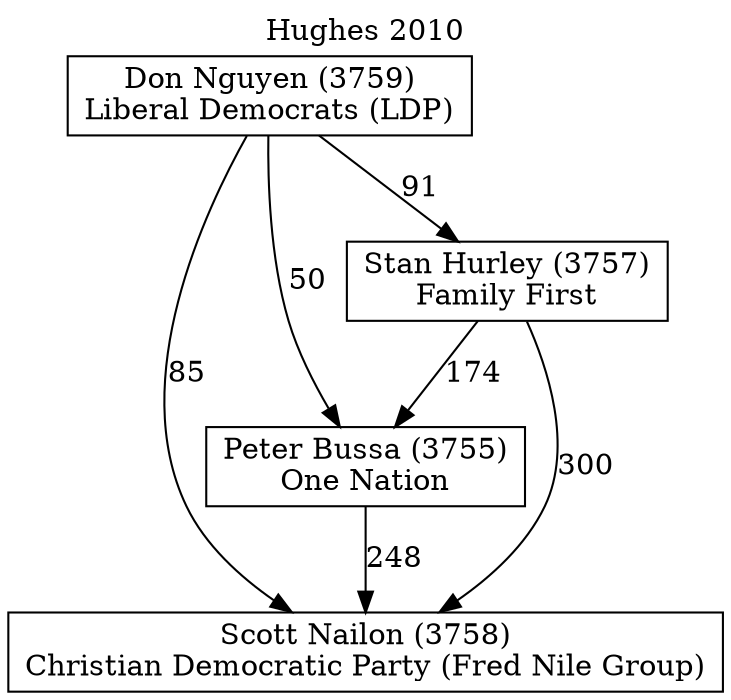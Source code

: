 // House preference flow
digraph "Scott Nailon (3758)_Hughes_2010" {
	graph [label="Hughes 2010" labelloc=t mclimit=2]
	node [shape=box]
	"Scott Nailon (3758)" [label="Scott Nailon (3758)
Christian Democratic Party (Fred Nile Group)"]
	"Peter Bussa (3755)" [label="Peter Bussa (3755)
One Nation"]
	"Stan Hurley (3757)" [label="Stan Hurley (3757)
Family First"]
	"Don Nguyen (3759)" [label="Don Nguyen (3759)
Liberal Democrats (LDP)"]
	"Peter Bussa (3755)" -> "Scott Nailon (3758)" [label=248]
	"Stan Hurley (3757)" -> "Peter Bussa (3755)" [label=174]
	"Don Nguyen (3759)" -> "Stan Hurley (3757)" [label=91]
	"Stan Hurley (3757)" -> "Scott Nailon (3758)" [label=300]
	"Don Nguyen (3759)" -> "Scott Nailon (3758)" [label=85]
	"Don Nguyen (3759)" -> "Peter Bussa (3755)" [label=50]
}
